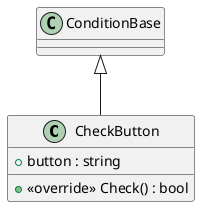 @startuml
class CheckButton {
    + button : string
    + <<override>> Check() : bool
}
ConditionBase <|-- CheckButton
@enduml
